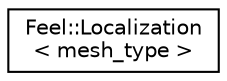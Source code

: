 digraph "Graphical Class Hierarchy"
{
 // LATEX_PDF_SIZE
  edge [fontname="Helvetica",fontsize="10",labelfontname="Helvetica",labelfontsize="10"];
  node [fontname="Helvetica",fontsize="10",shape=record];
  rankdir="LR";
  Node0 [label="Feel::Localization\l\< mesh_type \>",height=0.2,width=0.4,color="black", fillcolor="white", style="filled",URL="$classFeel_1_1Localization.html",tooltip=" "];
}
